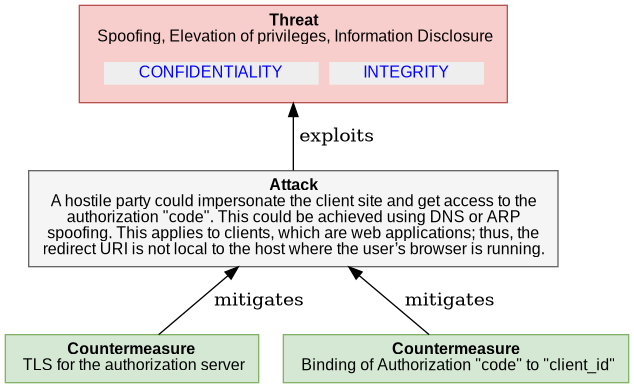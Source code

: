  

@startuml
digraph G {
rankdir="BT";
  node [shape=plaintext, fontname="Arial" fontsize="12"];
    "4_4_1_5_CLIENT_SPOOFING2" [ fillcolor="#F8CECC", style=filled, shape=polygon, color="#B85450"
    label= 
    <<table border="0" cellborder="0" cellspacing="0">
     <tr><td align="center"><b>Threat</b><br/> 

Spoofing, Elevation of privileges, Information Disclosure
</td></tr>
     <tr><td><table border="0" cellborder="0" cellspacing="8"><tr>
                ret += secObj.linkedImpactMDText()
     <td align="center" href="#OAuth2.CONFIDENTIALITY" bgcolor="#EEEEEE"><font color="blue">CONFIDENTIALITY</font></td>
                ret += secObj.linkedImpactMDText()
     <td align="center" href="#OAuth2.INTEGRITY" bgcolor="#EEEEEE"><font color="blue">INTEGRITY</font></td>
     </tr></table></td></tr>   
   </table>>
   ];
    
"4_4_1_5_CLIENT_SPOOFING2_attack" [ fillcolor="#f5f5f5", style=filled, shape=polygon, color="#666666", label =     
    <<table border="0" cellborder="0" cellspacing="0">
     <tr><td align="center"><b>Attack</b><br/>

A hostile party could impersonate the client site and get access to the<br/>authorization &quot;code&quot;. This could be achieved using DNS or ARP<br/>spoofing. This applies to clients, which are web applications; thus, the<br/>redirect URI is not local to the host where the user’s browser is running.
</td></tr>
   </table>>
    ]

"4_4_1_5_CLIENT_SPOOFING2_attack" -> "4_4_1_5_CLIENT_SPOOFING2"  [label = " exploits"]

    "4_4_1_5_CLIENT_SPOOFING2_countermeasure0" [ 
       fillcolor="#D5E8D4", style=filled, shape=polygon, color="#82B366", label =     
    <<table border="0" cellborder="0" cellspacing="0">
     <tr><td align="left"><b>Countermeasure</b><br/> 

TLS for the authorization server
</td></tr>
   </table>>
   ]

     "4_4_1_5_CLIENT_SPOOFING2_countermeasure0" -> "4_4_1_5_CLIENT_SPOOFING2_attack" [label = " mitigates"]

    "4_4_1_5_CLIENT_SPOOFING2_countermeasure1" [ 
       fillcolor="#D5E8D4", style=filled, shape=polygon, color="#82B366", label =     
    <<table border="0" cellborder="0" cellspacing="0">
     <tr><td align="left"><b>Countermeasure</b><br/> 

Binding of Authorization &quot;code&quot; to &quot;client_id&quot;
</td></tr>
   </table>>
   ]

     "4_4_1_5_CLIENT_SPOOFING2_countermeasure1" -> "4_4_1_5_CLIENT_SPOOFING2_attack" [label = " mitigates"]

}
@enduml

